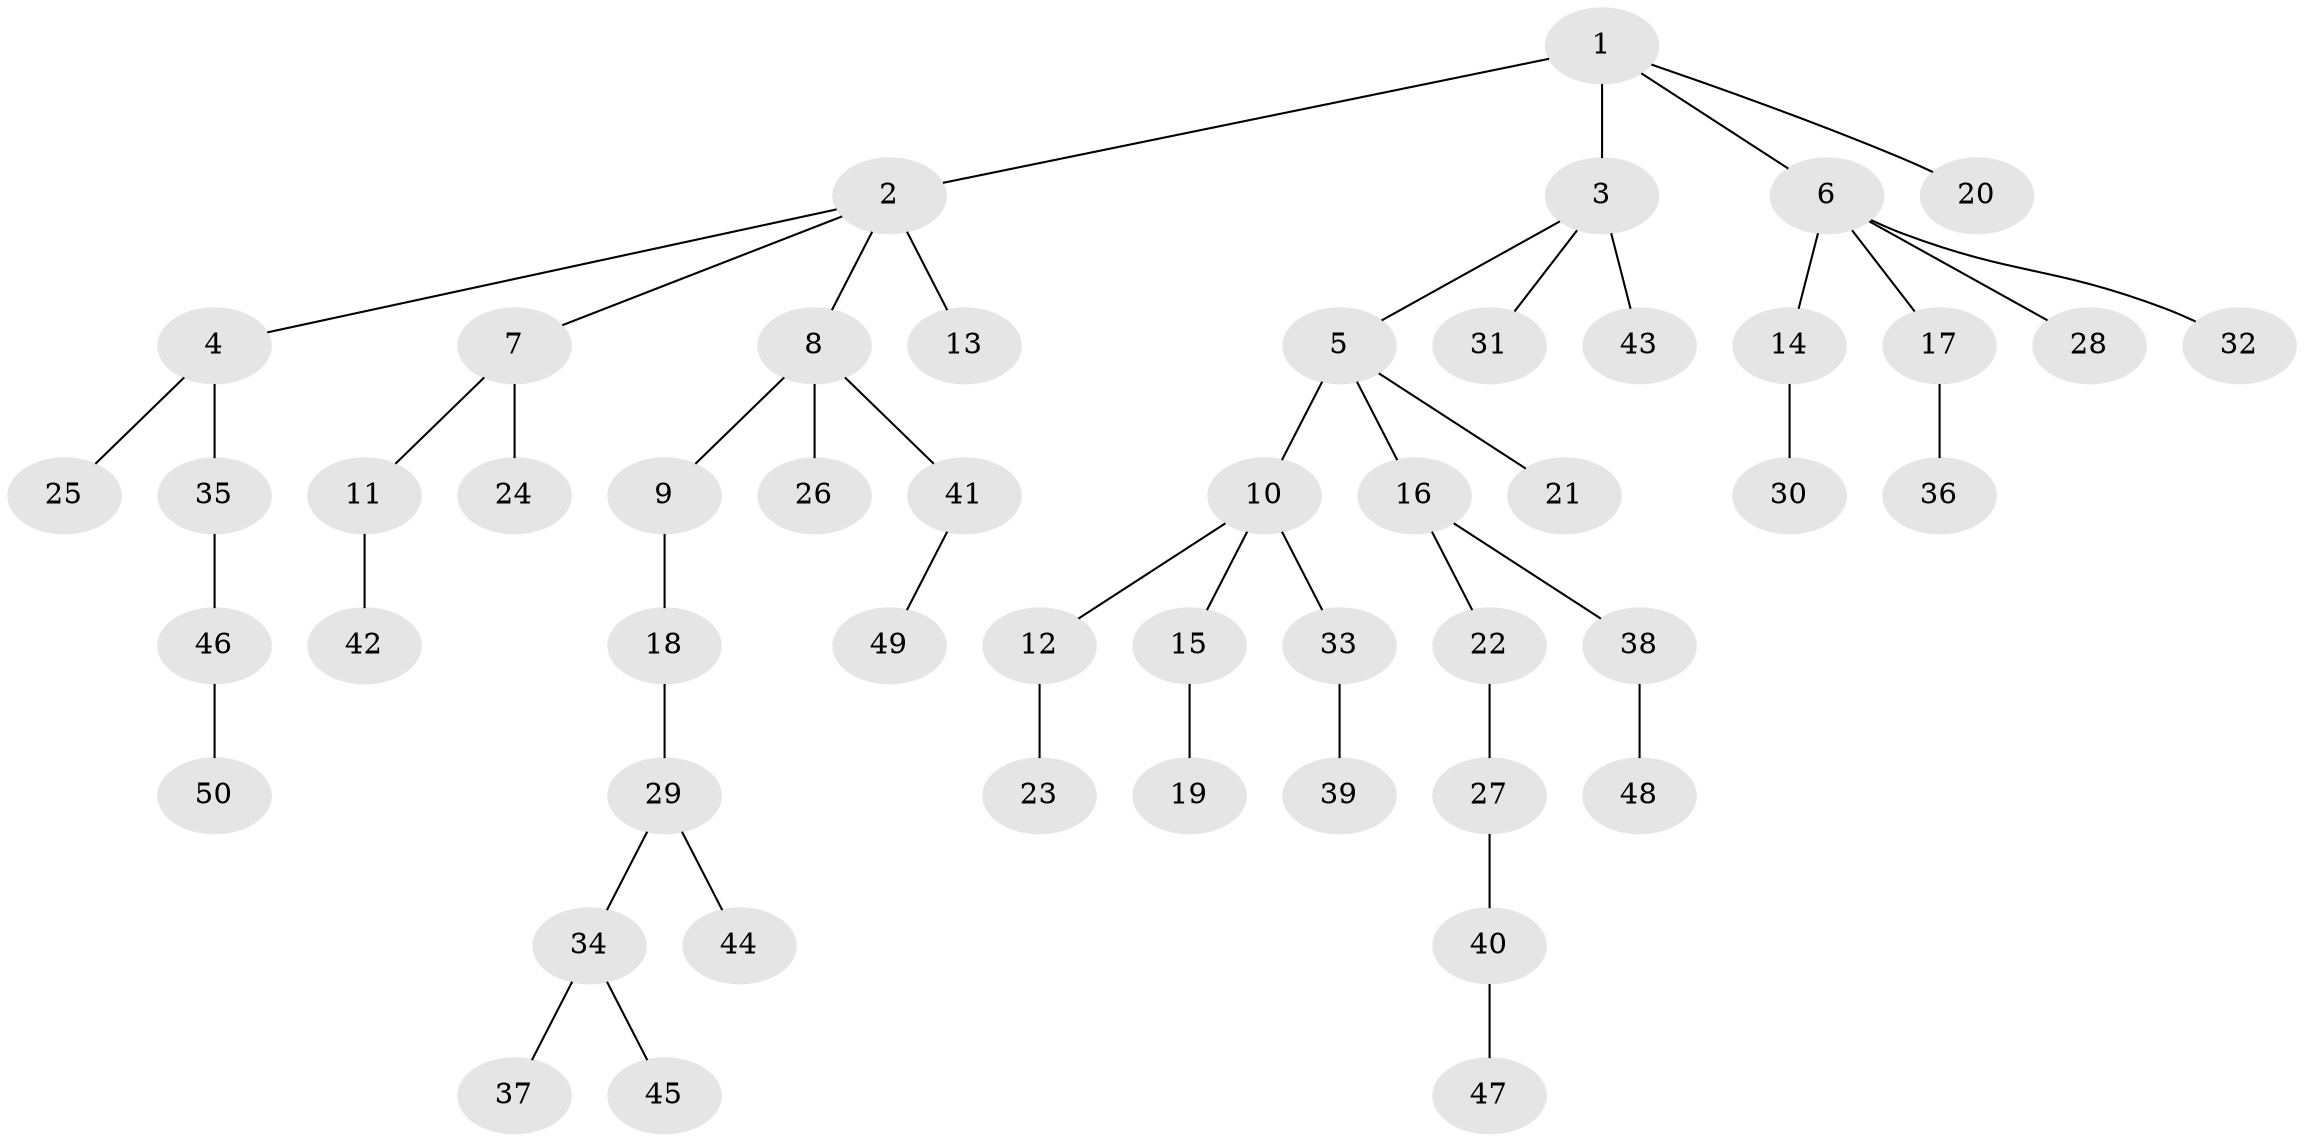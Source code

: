 // original degree distribution, {6: 0.021052631578947368, 5: 0.021052631578947368, 3: 0.12631578947368421, 4: 0.08421052631578947, 2: 0.28421052631578947, 1: 0.4631578947368421}
// Generated by graph-tools (version 1.1) at 2025/36/03/09/25 02:36:59]
// undirected, 50 vertices, 49 edges
graph export_dot {
graph [start="1"]
  node [color=gray90,style=filled];
  1;
  2;
  3;
  4;
  5;
  6;
  7;
  8;
  9;
  10;
  11;
  12;
  13;
  14;
  15;
  16;
  17;
  18;
  19;
  20;
  21;
  22;
  23;
  24;
  25;
  26;
  27;
  28;
  29;
  30;
  31;
  32;
  33;
  34;
  35;
  36;
  37;
  38;
  39;
  40;
  41;
  42;
  43;
  44;
  45;
  46;
  47;
  48;
  49;
  50;
  1 -- 2 [weight=1.0];
  1 -- 3 [weight=2.0];
  1 -- 6 [weight=1.0];
  1 -- 20 [weight=1.0];
  2 -- 4 [weight=1.0];
  2 -- 7 [weight=1.0];
  2 -- 8 [weight=1.0];
  2 -- 13 [weight=2.0];
  3 -- 5 [weight=1.0];
  3 -- 31 [weight=1.0];
  3 -- 43 [weight=1.0];
  4 -- 25 [weight=1.0];
  4 -- 35 [weight=1.0];
  5 -- 10 [weight=1.0];
  5 -- 16 [weight=1.0];
  5 -- 21 [weight=1.0];
  6 -- 14 [weight=1.0];
  6 -- 17 [weight=1.0];
  6 -- 28 [weight=1.0];
  6 -- 32 [weight=1.0];
  7 -- 11 [weight=1.0];
  7 -- 24 [weight=1.0];
  8 -- 9 [weight=1.0];
  8 -- 26 [weight=2.0];
  8 -- 41 [weight=1.0];
  9 -- 18 [weight=2.0];
  10 -- 12 [weight=1.0];
  10 -- 15 [weight=1.0];
  10 -- 33 [weight=1.0];
  11 -- 42 [weight=1.0];
  12 -- 23 [weight=2.0];
  14 -- 30 [weight=1.0];
  15 -- 19 [weight=1.0];
  16 -- 22 [weight=1.0];
  16 -- 38 [weight=1.0];
  17 -- 36 [weight=1.0];
  18 -- 29 [weight=1.0];
  22 -- 27 [weight=1.0];
  27 -- 40 [weight=1.0];
  29 -- 34 [weight=1.0];
  29 -- 44 [weight=1.0];
  33 -- 39 [weight=1.0];
  34 -- 37 [weight=1.0];
  34 -- 45 [weight=1.0];
  35 -- 46 [weight=1.0];
  38 -- 48 [weight=1.0];
  40 -- 47 [weight=1.0];
  41 -- 49 [weight=1.0];
  46 -- 50 [weight=1.0];
}
